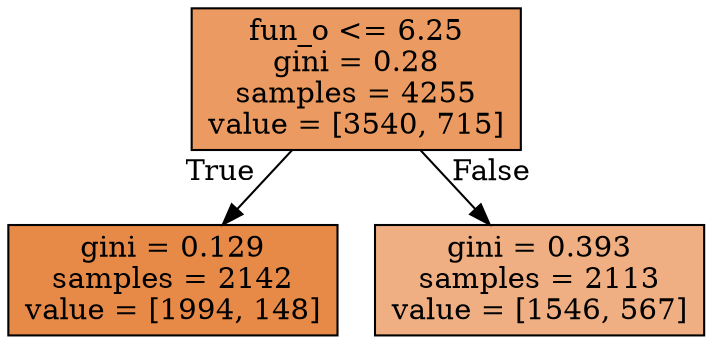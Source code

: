digraph Tree {
node [shape=box, style="filled", color="black"] ;
0 [label="fun_o <= 6.25\ngini = 0.28\nsamples = 4255\nvalue = [3540, 715]", fillcolor="#e58139cb"] ;
1 [label="gini = 0.129\nsamples = 2142\nvalue = [1994, 148]", fillcolor="#e58139ec"] ;
0 -> 1 [labeldistance=2.5, labelangle=45, headlabel="True"] ;
2 [label="gini = 0.393\nsamples = 2113\nvalue = [1546, 567]", fillcolor="#e58139a1"] ;
0 -> 2 [labeldistance=2.5, labelangle=-45, headlabel="False"] ;
}